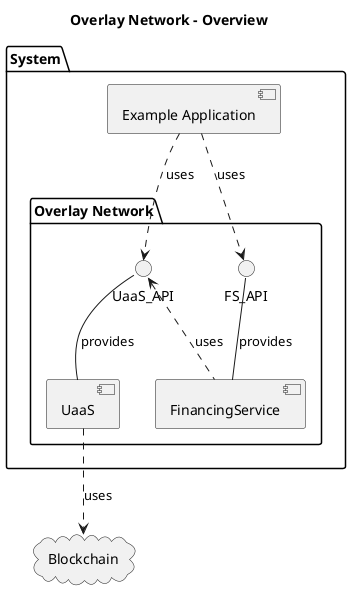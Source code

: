 @startuml
title Overlay Network - Overview

cloud "Blockchain" {
}

package "System" {

    [Example Application] 

    package "Overlay Network" {

        UaaS_API -down- [UaaS] : provides
        [UaaS] .down.> Blockchain: uses

        FS_API -down- [FinancingService] : provides
        [FinancingService] .up.> UaaS_API: uses
    }
}

[Example Application] ..> UaaS_API: uses
[Example Application] ..> FS_API: uses

@enduml
